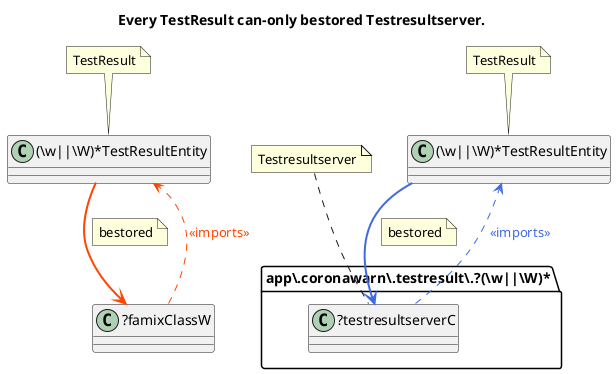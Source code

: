 [role="rule"]
Every TestResult can-only bestored Testresultserver.
@startuml Every TestResult can-only bestored Testresultserver.
title Every TestResult can-only bestored Testresultserver.
class "(\\w||\\W)*TestResultEntity" as testResultW {
}
class "(\\w||\\W)*TestResultEntity" as testResultC {
}
folder "app\\.coronawarn\\.testresult\\.?(\\w||\\W)*" as testresultpackage {
class "?testresultserverC" as testresultserverC {
}
}
class "?famixClassW" as famixClassW {
}
testresultserverC -[dashed]-> testResultC #line:RoyalBlue;text:RoyalBlue : <<imports>>
testResultC -[bold]-> testresultserverC #line:RoyalBlue;text:RoyalBlue 
note on link: bestored
famixClassW -[dashed]-> testResultW #line:OrangeRed;text:OrangeRed : <<imports>>
testResultW -[bold]-> famixClassW #line:OrangeRed;text:OrangeRed 
note on link: bestored
note "TestResult" as TestResult1
TestResult1 .. testResultW
note "TestResult" as TestResult
TestResult .. testResultC
note "Testresultserver" as Testresultserver
Testresultserver .. testresultserverC
@enduml

[role="rule"]
No Testresultserver can store a IPAdress.
==================================================================
IPAdress has no mapping
==================================================================

[role="rule"]
No Testresultserver can log Personaldata.
==================================================================
log, Personaldata have no mapping
==================================================================

[role="rule"]
No Testresultserver can store GUID.
@startuml No Testresultserver can store GUID.
title No Testresultserver can store GUID.
class "java.util.UUID" as class2 {
}
class "?gUID" as gUID {
}
gUID -[dashed]-> class2: <<imports>>
folder "app\\.coronawarn\\.testresult\\.?(\\w||\\W)*" as testresultpackage {
class "?testresultserver" as testresultserver {
}
}
testresultserver -[dashed]-> gUID #line:OrangeRed;text:OrangeRed : <<imports>>
testresultserver -[bold]-> gUID #line:OrangeRed;text:OrangeRed 
note on link: store
note "GUID" as GUID
GUID .. gUID
note "Testresultserver" as Testresultserver
Testresultserver .. testresultserver
@enduml

[role="rule"]
Nothing can callEndpoint CreateTestResult.
==================================================================
callEndpoint ist eigentlich callMethod
kann aber wegen String nicht visualisiert werden
==================================================================

[role="rule"]
Every Testresultserver can-only becalled Verificationserver.
==================================================================
becalled has no mapping
==================================================================

[role="rule"]
No Verificationserver can store a IPAdress.
==================================================================
IPAdress has no mapping
==================================================================

[role="rule"]
No Verificationserver can log Personaldata.
==================================================================
log, Personaldata have no mapping
==================================================================

[role="rule"]
No Verificationserver can store Personaldata.
==================================================================
Personaldata has no mapping
==================================================================

[role="rule"]
Every CreateRegistrationToken can-only exist Verificationserver.
==================================================================
CreateRegistrationToken kann nicht visualisiert werden
==================================================================

[role="rule"]
Every CreateTAN can-only exist Verificationserver.
==================================================================
CreateTAN kann nicht visualisiert werden
==================================================================

[role="rule"]
Every CreateTeleTAN can-only exist Verificationserver.
==================================================================
CreateTeleTAN kann nicht visualisiert werden
==================================================================

[role="rule"]
Every VerifyTan can-only exist Verificationserver.
==================================================================
VerifyTan kann nicht visualisiert werden
==================================================================

[role="rule"]
Every RequestKeys can-only exist CWAServer.
==================================================================
RequestKeys has no mapping
==================================================================

[role="rule"]
Every UploadKeys can-only exist CWAServer.
==================================================================
UploadKeys kann nicht visualisiert werden
==================================================================

[role="rule"]
Every VerifyTAN can-only becalled CWAServer.
==================================================================
becalled has no mapping
==================================================================

[role="rule"]
Every Key can-only bestored CWAServer.
@startuml Every Key can-only bestored CWAServer.
title Every Key can-only bestored CWAServer.
class "(\\w||\\W)*DiagnosisKey" as keyC {
}
folder "app\\.coronawarn\\.server\\.?(\\w||\\W)*" as cwapackage {
class "?cWAServerC" as cWAServerC {
}
}
class "(\\w||\\W)*DiagnosisKey" as keyW {
}
class "?famixClassW" as famixClassW {
}
cWAServerC -[dashed]-> keyC #line:RoyalBlue;text:RoyalBlue : <<imports>>
keyC -[bold]-> cWAServerC #line:RoyalBlue;text:RoyalBlue 
note on link: bestored
famixClassW -[dashed]-> keyW #line:OrangeRed;text:OrangeRed : <<imports>>
keyW -[bold]-> famixClassW #line:OrangeRed;text:OrangeRed 
note on link: bestored
note "Key" as Key
Key .. keyC
note "CWAServer" as CWAServer
CWAServer .. cWAServerC
note "Key" as Key1
Key1 .. keyW
@enduml

[role="rule"]
No CWAServer can store TAN.
==================================================================
TAN has no mapping
==================================================================

[role="rule"]
Every Fragment must hasattribute ViewModelAttribute.
@startuml Every Fragment must hasattribute ViewModelAttribute.
scale 4
title Every Fragment must hasattribute ViewModelAttribute.
package isViewModelAttribute1 <<Cloud>> {
class "?GENERATED1" as GENERATED1 {
{field} vm
}
}
package isViewModelAttribute2 <<Cloud>> {
class "?GENERATED2" as GENERATED2 {
{field} viewModel
}
}
package isViewModelAttribute3 <<Cloud>> {
class "?GENERATED3" as GENERATED3 {
{field} (\\w||\\W)*ViewModel
}
}
folder "de\\.rki\\.coronawarnapp\\.?(\\w||\\W)*" as cwaapppackage #RoyalBlue {
class "(\\w||\\W)*Fragment" as fragmentC1 #RoyalBlue {
{field} vm
{field} viewModel
{field} (\\w||\\W)*ViewModel
}
}
note "CWAApp" as CWAApp
CWAApp .. fragmentC1
folder "de\\.rki\\.coronawarnapp\\.?(\\w||\\W)*" as cwaapppackage1 #OrangeRed {
class "(\\w||\\W)*Fragment" as fragmentW1 #OrangeRed {
}
}
note "CWAApp" as CWAApp1
CWAApp1 .. fragmentW1
fragmentC1 -[bold]-> fragmentC1::vm
note on link: hasattribute
fragmentC1 -[bold]-> fragmentC1::viewModel
note on link: hasattribute
fragmentC1 -[bold]-> fragmentC1::wWViewModel
note on link: hasattribute
note "ViewModelAttribute" as ViewModelAttribute
ViewModelAttribute .. fragmentC1::vm
ViewModelAttribute .. fragmentC1::viewModel
ViewModelAttribute .. fragmentC1::wWViewModel
note "Fragment" as Fragment
Fragment .. fragmentC1
note "Fragment" as Fragment1
Fragment1 .. fragmentW1
@enduml

[role="rule"]
No ViewModel can use a Fragment.
@startuml No ViewModel can use a Fragment.
scale 4
title No ViewModel can use a Fragment.
folder "de\\.rki\\.coronawarnapp\\.?(\\w||\\W)*" as cwaapppackage1 {
class "(\\w||\\W)*Fragment" as fragment1 {
}
}
note "CWAApp" as CWAApp1
CWAApp1 .. fragment1
folder "de\\.rki\\.coronawarnapp\\.?(\\w||\\W)*" as cwaapppackage {
class "(\\w||\\W)*ViewModel" as viewModel1 {
}
}
note "CWAApp" as CWAApp
CWAApp .. viewModel1
viewModel1 -[dashed]-> fragment1 #line:OrangeRed;text:OrangeRed : <<imports>>
viewModel1 -[bold]-> fragment1 #line:OrangeRed;text:OrangeRed 
note on link: use
note "Fragment" as Fragment
Fragment .. fragment1
note "ViewModel" as ViewModel
ViewModel .. viewModel1
@enduml

[role="rule"]
Fact: CWAApp use ExposureNotificationFramework.
@startuml Fact: CWAApp use ExposureNotificationFramework.
title Fact: CWAApp use ExposureNotificationFramework.
folder "de\\.rki\\.coronawarnapp\\.?(\\w||\\W)*" as cwaapppackage1 {
class "?exposureNotificationFramework1" as exposureNotificationFramework1 {
}
}
folder "com\\.google\\.android\\.gms\\.nearby\\.exposurenotification\\.?(\\w||\\W)*" as enfpackage {
class "?exposureNotificationFramework1" as exposureNotificationFramework1 {
}
}
note "CWAApp" as CWAApp1
CWAApp1 .. exposureNotificationFramework1
folder "de\\.rki\\.coronawarnapp\\.?(\\w||\\W)*" as cwaapppackage {
class "?cWAApp" as cWAApp {
}
}
cWAApp -[dashed]-> exposureNotificationFramework1: <<imports>>
cWAApp -[bold]-> exposureNotificationFramework1
note on link: use
note "ExposureNotificationFramework" as ExposureNotificationFramework
ExposureNotificationFramework .. exposureNotificationFramework1
note "CWAApp" as CWAApp
CWAApp .. cWAApp
@enduml

[role="rule"]
Every Storage must use Encryption.
==================================================================
Storage, Encryption have no mapping
==================================================================

[role="rule"]
Only a User can see a ContactWarning.
==================================================================
see, ContactWarning have no mapping
==================================================================

[role="rule"]
Fact: CWAServer use FederationGateway.
@startuml Fact: CWAServer use FederationGateway.
title Fact: CWAServer use FederationGateway.
folder "app\\.coronawarn\\.server\\.?(\\w||\\W)*" as cwapackage {
class "?cWAServer" as cWAServer {
}
}
folder "app\\.coronawarn\\.server\\.?(\\w||\\W)*" as cwapackage1 {
class "(\\w||\\W)*FederationUploadClient" as federationGateway1 {
}
}
note "CWAServer" as CWAServer1
CWAServer1 .. federationGateway1
cWAServer -[dashed]-> federationGateway1: <<imports>>
cWAServer -[bold]-> federationGateway1
note on link: use
note "CWAServer" as CWAServer
CWAServer .. cWAServer
note "FederationGateway" as FederationGateway
FederationGateway .. federationGateway1
@enduml

[role="rule"]
No Request can use GETMethod.
==================================================================
Request, GetMethod have no mapping
==================================================================

[role="rule"]
Every Request must use a RegistrationToken.
==================================================================
Request, RegistrationToken have no mapping
==================================================================

//=====================================================================================

[role="mapping"]
isTestResult: (?class rdf:type famix:FamixClass) (?class famix:hasName ?name) regex(?name, '(\\w||\\W)*TestResultEntity') -> (?class rdf:type architecture:TestResult)
@startuml isTestResult
title isTestResult
class "(\\w||\\W)*TestResultEntity" as class {
}
note "TestResult" as TestResult
TestResult .. class
@enduml

[role="mapping"]
isRepository: (?class rdf:type famix:FamixClass) (?class famix:hasName ?name) regex(?name, '(\\w||\\W)*Repository') -> (?class rdf:type architecture:Repository)
@startuml isRepository
title isRepository
class "(\\w||\\W)*Repository" as class {
}
note "Repository" as Repository
Repository .. class
@enduml

[role="mapping"]
storeMapping: (?repositoryClass rdf:type architecture:Repository) (?repositoryClass famix:imports ?entityClass) (?entityClass famix:isExternal 'false'^^xsd:boolean) -> (?repositoryClass architecture:store ?entityClass)
============================================
without isExternal
============================================
@startuml storeMapping
title storeMapping
class "?entityClass" as entityClass {
}
class "(\\w||\\W)*Repository" as repositoryClass1 {
}
repositoryClass1 -[dashed]-> entityClass: <<imports>>
repositoryClass1 -[bold]-> entityClass
note on link: store
note "Repository" as Repository
Repository .. repositoryClass1
@enduml

[role="mapping"]
bestoredMapping: (?repositoryClass rdf:type architecture:Repository) (?repositoryClass famix:imports ?entityClass) (?entityClass famix:isExternal 'false'^^xsd:boolean) -> (?entityClass architecture:bestored ?repositoryClass)
============================================
without isExternal
============================================
@startuml bestoredMapping
title bestoredMapping
class "?entityClass" as entityClass {
}
class "(\\w||\\W)*Repository" as repositoryClass1 {
}
repositoryClass1 -[dashed]-> entityClass: <<imports>>
entityClass -[bold]-> repositoryClass1
note on link: bestored
note "Repository" as Repository
Repository .. repositoryClass1
@enduml

[role="mapping"]
isTestresultserver: (?class rdf:type famix:FamixClass) (?testresultpackage rdf:type famix:Namespace) (?testresultpackage famix:hasName ?testresultpackagename) regex(?testresultpackagename, 'app\\.coronawarn\\.testresult\\.?(\\w||\\W)*') (?testresultpackage famix:namespaceContains ?class) -> (?class rdf:type architecture:Testresultserver)
@startuml isTestresultserver
title isTestresultserver
folder "app\\.coronawarn\\.testresult\\.?(\\w||\\W)*" as testresultpackage {
class "?class" as class {
}
}
note "Testresultserver" as Testresultserver
Testresultserver .. class
@enduml

[role="mapping"]
isCreateTestResult: (?feignClientInstances rdf:type architecture:Responder) (?feignClientInstances famix:definesMethod ?feignClientMethods) (?feignClientMethods architecture:URLPath ?URLPaths) regex(?URLPaths, '\"\\/api\\/v1\\/app\\/result\"') -> (?feignClientMethods rdf:type architecture:CreateTestResult)
==============================================================================================
URLPath hat einen String als Objekt
==============================================================================================

[role="mapping"]
isVerificationserver: (?class rdf:type famix:FamixClass) (?verificationpackage rdf:type famix:Namespace) (?verificationpackage famix:hasName ?verificationpackagename) regex(?verificationpackagename, 'app\\.coronawarn\\.verification\\.?(\\w||\\W)*') (?verificationpackage famix:namespaceContains ?class) -> (?class rdf:type architecture:Verificationserver)
@startuml isVerificationserver
title isVerificationserver
folder "app\\.coronawarn\\.verification\\.?(\\w||\\W)*" as verificationpackage {
class "?class" as class {
}
}
note "Verificationserver" as Verificationserver
Verificationserver .. class
@enduml

[role="mapping"]
isCreateRegistrationToken: (?feignClientInstances rdf:type architecture:Responder) (?feignClientInstances famix:definesMethod ?feignClientMethods) (?feignClientMethods architecture:URLPath ?URLPaths) regex(?URLPaths, '\"\\/registrationToken\"') -> (?feignClientMethods rdf:type architecture:CreateRegistrationToken)
==============================================================================================
URLPath hat einen String als Objekt
==============================================================================================

[role="mapping"]
isCreateTAN: (?feignClientInstances rdf:type architecture:Responder) (?feignClientInstances famix:definesMethod ?feignClientMethods) (?feignClientMethods architecture:URLPath ?URLPaths) regex(?URLPaths, '\"\\/tan\"') -> (?feignClientMethods rdf:type architecture:CreateTAN)
==============================================================================================
URLPath hat einen String als Objekt
==============================================================================================

[role="mapping"]
isCreateTeleTAN: (?feignClientInstances rdf:type architecture:Responder) (?feignClientInstances famix:definesMethod ?feignClientMethods) (?feignClientMethods architecture:URLPath ?URLPaths) regex(?URLPaths, '\"\\/tan\\/teletan\"') -> (?feignClientMethods rdf:type architecture:CreateTeleTAN)
==============================================================================================
URLPath hat einen String als Objekt
==============================================================================================

[role="mapping"]
isVerifyTan: (?feignClientInstances rdf:type architecture:Responder) (?feignClientInstances famix:definesMethod ?feignClientMethods) (?feignClientMethods architecture:URLPath ?URLPaths) regex(?URLPaths, '\"\\/tan\\/verify\"') -> (?feignClientMethods rdf:type architecture:VerifyTan)
==============================================================================================
URLPath hat einen String als Objekt
==============================================================================================

[role="mapping"]
existMapping: (?class famix:definesMethod ?method) -> (?method architecture:exist ?class)
@startuml existMapping
title existMapping
class "?class" as class {
{method} ?method()
}
class::method -[bold]-> class
note on link: exist
@enduml

[role="mapping"]
isCWAServer: (?class rdf:type famix:FamixClass) (?cwapackage rdf:type famix:Namespace) (?cwapackage famix:hasName ?cwapackagename) regex(?cwapackagename, 'app\\.coronawarn\\.server\\.?(\\w||\\W)*') (?cwapackage famix:namespaceContains ?class) -> (?class rdf:type architecture:CWAServer)
@startuml isCWAServer
title isCWAServer
folder "app\\.coronawarn\\.server\\.?(\\w||\\W)*" as cwapackage {
class "?class" as class {
}
}
note "CWAServer" as CWAServer
CWAServer .. class
@enduml

[role="mapping"]
isUploadKeys: (?feignClientInstances rdf:type architecture:Responder) (?feignClientInstances famix:definesMethod ?feignClientMethods) (?feignClientMethods architecture:URLPath ?URLPaths) regex(?URLPaths, '\"\\/diagnosis-keys"') -> (?feignClientMethods rdf:type architecture:UploadKeys)
==============================================================================================
URLPath hat einen String als Objekt
==============================================================================================

[role="mapping"]
isKey: (?class rdf:type famix:FamixClass) (?class famix:hasName ?name) regex(?name, '(\\w||\\W)*DiagnosisKey') -> (?class rdf:type architecture:Key)
@startuml isKey
title isKey
class "(\\w||\\W)*DiagnosisKey" as class {
}
note "Key" as Key
Key .. class
@enduml

[role="mapping"]
isCWAApp: (?class rdf:type famix:FamixClass) (?cwaapppackage rdf:type famix:Namespace) (?cwaapppackage famix:hasName ?cwaapppackagename) regex(?cwaapppackagename, 'de\\.rki\\.coronawarnapp\\.?(\\w||\\W)*') (?cwaapppackage famix:namespaceContains ?class) -> (?class rdf:type architecture:CWAApp)
@startuml isCWAApp
title isCWAApp
folder "de\\.rki\\.coronawarnapp\\.?(\\w||\\W)*" as cwaapppackage {
class "?class" as class {
}
}
note "CWAApp" as CWAApp
CWAApp .. class
@enduml

[role="mapping"]
isFragment: (?class rdf:type architecture:CWAApp) (?class rdf:type famix:FamixClass) (?class famix:hasName ?name) regex(?name, '(\\w||\\W)*Fragment') -> (?class rdf:type architecture:Fragment)
@startuml isFragment
title isFragment
folder "de\\.rki\\.coronawarnapp\\.?(\\w||\\W)*" as cwaapppackage {
class "(\\w||\\W)*Fragment" as class1 {
}
}
note "CWAApp" as CWAApp
CWAApp .. class1
note "Fragment" as Fragment
Fragment .. class1
@enduml

[role="mapping"]
isViewModel: (?class rdf:type architecture:CWAApp) (?class rdf:type famix:FamixClass) (?class famix:hasName ?name) regex(?name, '(\\w||\\W)*ViewModel') -> (?class rdf:type architecture:ViewModel)
@startuml isViewModel
title isViewModel
folder "de\\.rki\\.coronawarnapp\\.?(\\w||\\W)*" as cwaapppackage {
class "(\\w||\\W)*ViewModel" as class1 {
}
}
note "CWAApp" as CWAApp
CWAApp .. class1
note "ViewModel" as ViewModel
ViewModel .. class1
@enduml

[role="mapping"]
isExposureNotificationFramework: (?class rdf:type architecture:CWAApp) (?class rdf:type famix:FamixClass) (?enfpackage rdf:type famix:Namespace) (?enfpackage famix:hasName ?enfpackagename) regex(?enfpackagename, 'com\\.google\\.android\\.gms\\.nearby\\.exposurenotification\\.?(\\w||\\W)*') (?enfpackage famix:namespaceContains ?class) -> (?class rdf:type architecture:ExposureNotificationFramework)
@startuml isExposureNotificationFramework
title isExposureNotificationFramework
folder "de\\.rki\\.coronawarnapp\\.?(\\w||\\W)*" as cwaapppackage {
class "?class1" as class1 {
}
}
folder "com\\.google\\.android\\.gms\\.nearby\\.exposurenotification\\.?(\\w||\\W)*" as enfpackage {
class "?class1" as class1 {
}
}
note "CWAApp" as CWAApp
CWAApp .. class1
note "ExposureNotificationFramework" as ExposureNotificationFramework
ExposureNotificationFramework .. class1
@enduml

[role="mapping"]
RequestURLPathMapping: (?annotationTypes rdf:type famix:AnnotationType) (?annotationTypes famix:hasFullQualifiedName 'GET') (?annotationTypeInstances famix:hasAnnotationType ?annotationTypes) (?annotationTypeInstances famix:hasAnnotationInstanceAttribute ?annotationValueType) (?annotationValueType famix:hasValue ?annotationValue) (?annotationInstance famix:hasAnnotationInstance ?annotationTypeInstances) -> (?annotationInstance architecture:RequestURLPath ?annotationValue)
[role="mapping"]
RequestURLPathMapping: (?annotationTypes rdf:type famix:AnnotationType) (?annotationTypes famix:hasFullQualifiedName 'POST') (?annotationTypeInstances famix:hasAnnotationType ?annotationTypes) (?annotationTypeInstances famix:hasAnnotationInstanceAttribute ?annotationValueType) (?annotationValueType famix:hasValue ?annotationValue) (?annotationInstance famix:hasAnnotationInstance ?annotationTypeInstances) -> (?annotationInstance architecture:RequestURLPath ?annotationValue)
==============================================================================================
Relation hat einen String als Objekt
==============================================================================================

[role="mapping"]
isRequester: (?methodInstances architecture:RequestURLPath ?URLPaths) (?requsterInstances famix:definesMethod ?methodInstances) -> (?requsterInstances rdf:type architecture:Requester)
[role="mapping"]
isRequester: (?annotationTypes rdf:type famix:AnnotationType) (?annotationTypes famix:hasFullQualifiedName 'FeignClient') (?feignClients famix:hasAnnotationType ?annotationTypes) (?feignClientInstances famix:hasAnnotationInstance ?feignClients) (?feignClientInstances famix:definesMethod ?feignClientMethods) (?feignClientMethods architecture:URLPath ?URLPaths) -> (?feignClientInstances rdf:type architecture:Requester)
==============================================================================================
RequestURLPath, URLPath hat einen String als Objekt
==============================================================================================

[role="mapping"]
URLPathsMapping: (?annotationTypes rdf:type famix:AnnotationType) (?annotationTypes famix:hasFullQualifiedName 'FeignClient') (?feignClients famix:hasAnnotationType ?annotationTypes) (?feignClientInstances famix:hasAnnotationInstance ?feignClients) (?feignClientInstances famix:definesMethod ?feignClientMethods) (?feignClientMethods architecture:URLPath ?URLPaths) -> (?feignClientInstances architecture:URLPaths ?URLPaths)
[role="mapping"]
URLPathsMapping: (?annotationTypes rdf:type famix:AnnotationType) (?annotationTypes famix:hasFullQualifiedName 'RestController') (?restControllers famix:hasAnnotationType ?annotationTypes) (?restControllerInstances famix:hasAnnotationInstance ?restControllers) (?restControllerInstances famix:definesMethod ?restControllerMethods) (?restControllerMethods architecture:URLPath ?URLPaths) -> (?restControllerInstances architecture:URLPaths ?URLPaths)
[role="mapping"]
URLPathsMapping: (?methodInstances architecture:RequestURLPath ?URLPaths) (?requsterInstances famix:definesMethod ?methodInstances) -> (?requsterInstances architecture:URLPaths ?URLPaths)
==============================================================================================
URLPaths hat einen String als Objekt
==============================================================================================

[role="mapping"]
hasattributeMapping: (?class famix:definesAttribute ?attribute) -> (?class architecture:hasattribute ?attribute)
@startuml hasattributeMapping
title hasattributeMapping
class "?class" as class {
{field} ?attribute
}
class -[bold]-> class::attribute
note on link: hasattribute
@enduml

[role="mapping"]
isViewModelAttribute: (?attribute rdf:type famix:Attribute) (?attribute famix:hasName 'vm') -> (?attribute rdf:type architecture:ViewModelAttribute)
[role="mapping"]
isViewModelAttribute: (?attribute rdf:type famix:Attribute) (?attribute famix:hasName 'viewModel') -> (?attribute rdf:type architecture:ViewModelAttribute)
[role="mapping"]
isViewModelAttribute: (?attribute rdf:type famix:Attribute) (?attribute famix:hasName ?name) regex(?name, '(\\w||\\W)*ViewModel') -> (?attribute rdf:type architecture:ViewModelAttribute)
@startuml isViewModelAttribute
title isViewModelAttribute
package isViewModelAttribute1 <<Cloud>> {
class "?GENERATED1" as GENERATED1 {
{field} vm
}
}
package isViewModelAttribute2 <<Cloud>> {
class "?GENERATED2" as GENERATED2 {
{field} viewModel
}
}
package isViewModelAttribute3 <<Cloud>> {
class "?GENERATED3" as GENERATED3 {
{field} (\\w||\\W)*ViewModel
}
}
note "ViewModelAttribute" as ViewModelAttribute
ViewModelAttribute .. GENERATED1::vm
ViewModelAttribute .. GENERATED2::viewModel
ViewModelAttribute .. GENERATED3::wWViewModel
@enduml

[role="mapping"]
isFederationGateway: (?class rdf:type architecture:CWAServer) (?class rdf:type famix:FamixClass) (?class famix:hasName ?name) regex(?name, '(\\w||\\W)*FederationUploadClient') -> (?class rdf:type architecture:FederationGateway)
@startuml isFederationGateway
title isFederationGateway
folder "app\\.coronawarn\\.server\\.?(\\w||\\W)*" as cwapackage {
class "(\\w||\\W)*FederationUploadClient" as class1 {
}
}
note "CWAServer" as CWAServer
CWAServer .. class1
note "FederationGateway" as FederationGateway
FederationGateway .. class1
@enduml

[role="mapping"]
isResponder: (?annotationTypes rdf:type famix:AnnotationType) (?annotationTypes famix:hasFullQualifiedName 'RestController') (?restControllers famix:hasAnnotationType ?annotationTypes) (?restControllerInstances famix:hasAnnotationInstance ?restControllers) (?restControllerInstances famix:definesMethod ?restControllerMethods) (?restControllerMethods architecture:URLPath ?URLPaths) -> (?restControllerInstances rdf:type architecture:Responder)
==============================================================================================
URLPath hat einen String als Objekt
==============================================================================================

[role="mapping"]
URLPathMapping: (?annotationTypes rdf:type famix:AnnotationType) (?annotationTypes famix:hasFullQualifiedName 'PostMapping') (?annotationTypeInstances famix:hasAnnotationType ?annotationTypes) (?annotationTypeInstances famix:hasAnnotationInstanceAttribute ?annotationValueType) (?annotationValueType famix:hasValue ?annotationValue) (?annotationValueType famix:hasAnnotationTypeAttribute ?annotationTypeAttribute) (?annotationTypeAttribute famix:hasName 'value') (?annotationInstance famix:hasAnnotationInstance ?annotationTypeInstances) -> (?annotationInstance architecture:URLPath ?annotationValue)
==============================================================================================
URLPath hat einen String als Objekt
==============================================================================================

[role="mapping"]
callMethodMapping: (?feignClientInstances rdf:type architecture:Requester) (?feignClientInstances famix:definesMethod ?feignClientMethods) (?feignClientMethods architecture:URLPath ?URLPaths) (?restControllerInstances rdf:type architecture:Responder) (?restControllerInstances famix:definesMethod ?restControllerMethods) (?restControllerMethods architecture:URLPath ?URLPaths) -> (?feignClientMethods architecture:callMethod ?restControllerMethods)
==============================================================================================
URLPath hat einen String als Objekt
==============================================================================================

[role="mapping"]
callMapping: (?feignClientInstances rdf:type architecture:Requester) (?feignClientInstances architecture:URLPaths ?URLPaths) (?restControllerInstances rdf:type architecture:Responder) (?restControllerInstances architecture:URLPaths ?URLPaths) -> (?feignClientInstances architecture:call ?restControllerInstances)
[role="mapping"]
callMapping: (?appRequesterInstances rdf:type architecture:Requester) (?appRequesterInstances architecture:URLPaths ?URLPathsWithVersion) regex(?URLPathsWithVersion, '.*(version\/v1)(.*)', ?versionURLPartGroup, ?actualURLPartGroup) strConcat('"', ?actualURLPartGroup, ?URLPaths) (?restControllerInstances rdf:type architecture:Responder) (?restControllerInstances architecture:URLPaths ?URLPaths) -> (?appRequesterInstances architecture:call ?restControllerInstances)
==============================================================================================
URLPaths hat einen String als Objekt
==============================================================================================

[role="mapping"]
isGUID: (?class rdf:type famix:FamixClass) (?class2 rdf:type famix:FamixClass) (?class2 famix:hasFullQualifiedName 'java.util.UUID') (?class famix:imports ?class2) -> (?class rdf:type architecture:GUID)
@startuml isGUID
title isGUID
class "?class" as class {
}
class "java.util.UUID" as class2 {
}
class -[dashed]-> class2: <<imports>>
note "GUID" as GUID
GUID .. class
@enduml

[role="mapping"]
useMapping: (?class rdf:type famix:FamixClass) (?class2 rdf:type famix:FamixClass) (?class famix:imports ?class2) -> (?class architecture:use ?class2)
@startuml useMapping
title useMapping
class "?class" as class {
}
class "?class2" as class2 {
}
class -[dashed]-> class2: <<imports>>
class -[bold]-> class2
note on link: use
@enduml
